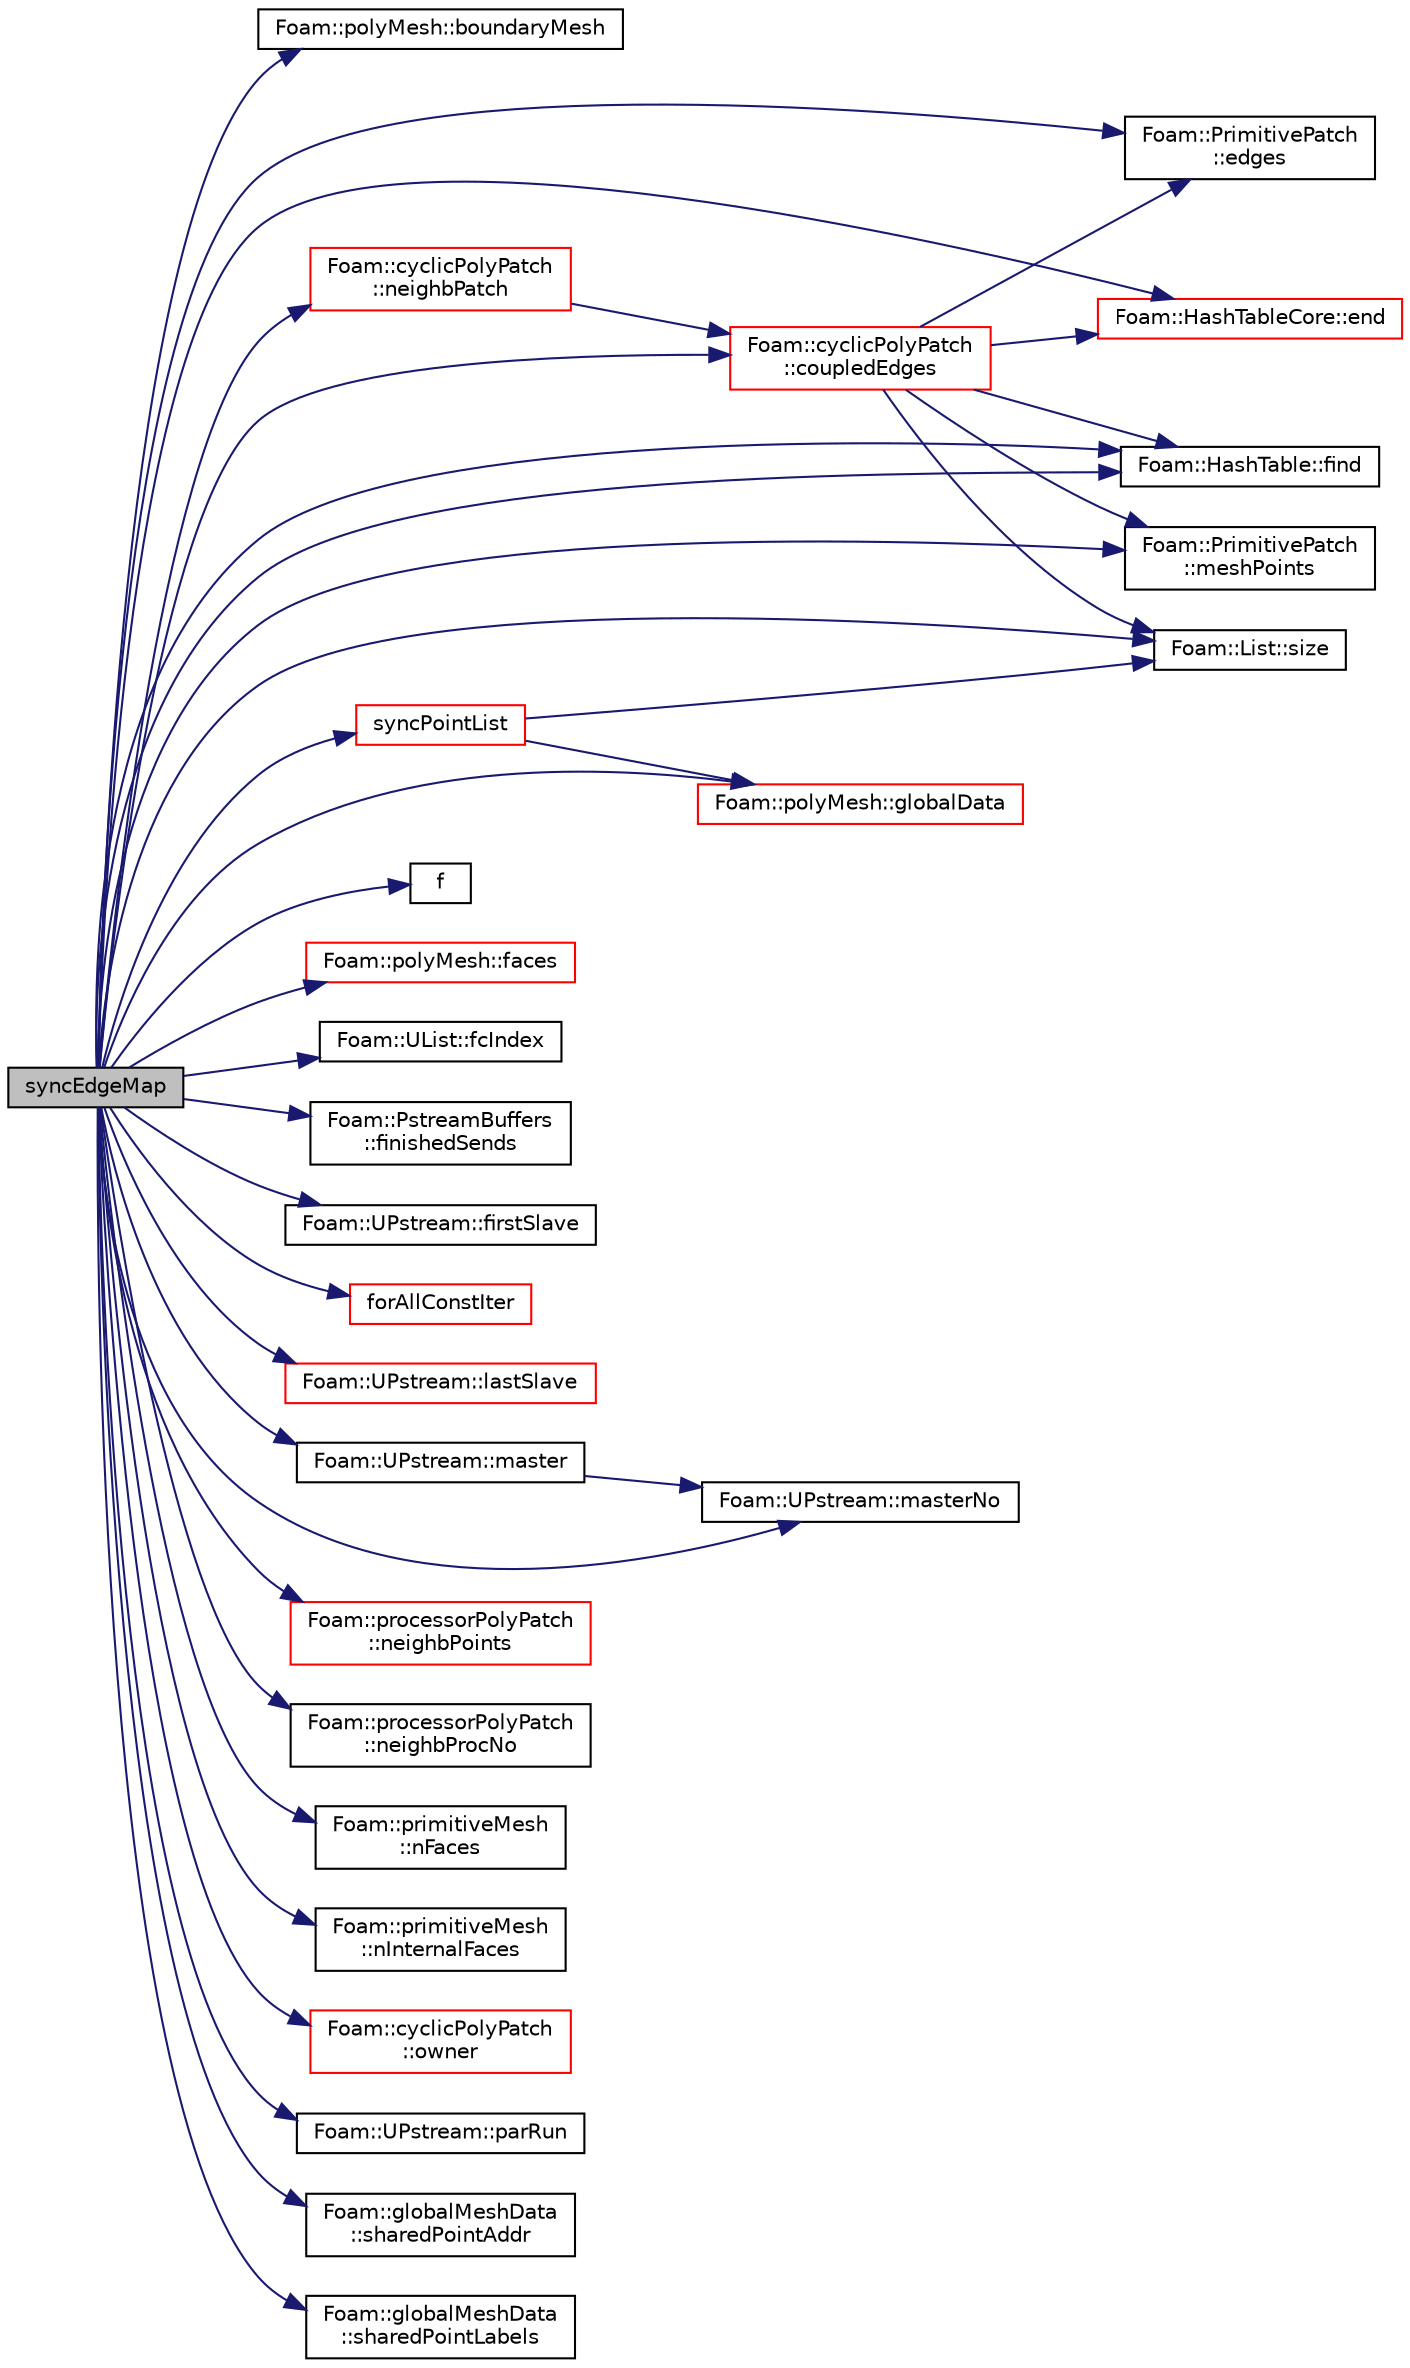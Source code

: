 digraph "syncEdgeMap"
{
  bgcolor="transparent";
  edge [fontname="Helvetica",fontsize="10",labelfontname="Helvetica",labelfontsize="10"];
  node [fontname="Helvetica",fontsize="10",shape=record];
  rankdir="LR";
  Node591 [label="syncEdgeMap",height=0.2,width=0.4,color="black", fillcolor="grey75", style="filled", fontcolor="black"];
  Node591 -> Node592 [color="midnightblue",fontsize="10",style="solid",fontname="Helvetica"];
  Node592 [label="Foam::polyMesh::boundaryMesh",height=0.2,width=0.4,color="black",URL="$a28565.html#a9f2b68c134340291eda6197f47f25484",tooltip="Return boundary mesh. "];
  Node591 -> Node593 [color="midnightblue",fontsize="10",style="solid",fontname="Helvetica"];
  Node593 [label="Foam::cyclicPolyPatch\l::coupledEdges",height=0.2,width=0.4,color="red",URL="$a28589.html#a4c970d354b1bca8ccb1dff0855586ed7",tooltip="Return connected edges (from patch local to neighbour patch local). "];
  Node593 -> Node640 [color="midnightblue",fontsize="10",style="solid",fontname="Helvetica"];
  Node640 [label="Foam::PrimitivePatch\l::edges",height=0.2,width=0.4,color="black",URL="$a28693.html#a21d764179912ddda5c6f95193c289846",tooltip="Return list of edges, address into LOCAL point list. "];
  Node593 -> Node641 [color="midnightblue",fontsize="10",style="solid",fontname="Helvetica"];
  Node641 [label="Foam::HashTableCore::end",height=0.2,width=0.4,color="red",URL="$a26849.html#a540580a296c0ff351686ceb4f27b6fe6",tooltip="iteratorEnd set to beyond the end of any HashTable "];
  Node593 -> Node646 [color="midnightblue",fontsize="10",style="solid",fontname="Helvetica"];
  Node646 [label="Foam::HashTable::find",height=0.2,width=0.4,color="black",URL="$a26841.html#a76b2c74ebd9f33fa9f76261b027ffc11",tooltip="Find and return an iterator set at the hashedEntry. "];
  Node593 -> Node684 [color="midnightblue",fontsize="10",style="solid",fontname="Helvetica"];
  Node684 [label="Foam::PrimitivePatch\l::meshPoints",height=0.2,width=0.4,color="black",URL="$a28693.html#a52e3a457780fe74b31d39dc046bce1d8",tooltip="Return labelList of mesh points in patch. They are constructed. "];
  Node593 -> Node657 [color="midnightblue",fontsize="10",style="solid",fontname="Helvetica"];
  Node657 [label="Foam::List::size",height=0.2,width=0.4,color="black",URL="$a26833.html#a8a5f6fa29bd4b500caf186f60245b384",tooltip="Override size to be inconsistent with allocated storage. "];
  Node591 -> Node640 [color="midnightblue",fontsize="10",style="solid",fontname="Helvetica"];
  Node591 -> Node641 [color="midnightblue",fontsize="10",style="solid",fontname="Helvetica"];
  Node591 -> Node687 [color="midnightblue",fontsize="10",style="solid",fontname="Helvetica"];
  Node687 [label="f",height=0.2,width=0.4,color="black",URL="$a18335.html#a888be93833ac7a23170555c69c690288"];
  Node591 -> Node688 [color="midnightblue",fontsize="10",style="solid",fontname="Helvetica"];
  Node688 [label="Foam::polyMesh::faces",height=0.2,width=0.4,color="red",URL="$a28565.html#a431c0a24765f0bb6d32f6a03ce0e9b57",tooltip="Return raw faces. "];
  Node591 -> Node689 [color="midnightblue",fontsize="10",style="solid",fontname="Helvetica"];
  Node689 [label="Foam::UList::fcIndex",height=0.2,width=0.4,color="black",URL="$a26837.html#a512534dbc231b74b95ff84902c1b2087",tooltip="Return the forward circular index, i.e. the next index. "];
  Node591 -> Node646 [color="midnightblue",fontsize="10",style="solid",fontname="Helvetica"];
  Node591 -> Node646 [color="midnightblue",fontsize="10",style="solid",fontname="Helvetica"];
  Node591 -> Node690 [color="midnightblue",fontsize="10",style="solid",fontname="Helvetica"];
  Node690 [label="Foam::PstreamBuffers\l::finishedSends",height=0.2,width=0.4,color="black",URL="$a27361.html#a9a9e71480e6b0d1b6d8ef3450eb576ce",tooltip="Mark all sends as having been done. This will start receives. "];
  Node591 -> Node691 [color="midnightblue",fontsize="10",style="solid",fontname="Helvetica"];
  Node691 [label="Foam::UPstream::firstSlave",height=0.2,width=0.4,color="black",URL="$a27377.html#acf61876860b10a79aff95e52dd0c533f",tooltip="Process index of first slave. "];
  Node591 -> Node692 [color="midnightblue",fontsize="10",style="solid",fontname="Helvetica"];
  Node692 [label="forAllConstIter",height=0.2,width=0.4,color="red",URL="$a39311.html#ae21e2836509b0fa7f7cedf6493b11b09"];
  Node591 -> Node810 [color="midnightblue",fontsize="10",style="solid",fontname="Helvetica"];
  Node810 [label="Foam::polyMesh::globalData",height=0.2,width=0.4,color="red",URL="$a28565.html#a5e9cb8eb9e52843d336386b13423d19c",tooltip="Return parallel info. "];
  Node591 -> Node926 [color="midnightblue",fontsize="10",style="solid",fontname="Helvetica"];
  Node926 [label="Foam::UPstream::lastSlave",height=0.2,width=0.4,color="red",URL="$a27377.html#a6ba6de79b96f3b7f2d987b2b657f47e1",tooltip="Process index of last slave. "];
  Node591 -> Node845 [color="midnightblue",fontsize="10",style="solid",fontname="Helvetica"];
  Node845 [label="Foam::UPstream::master",height=0.2,width=0.4,color="black",URL="$a27377.html#a36af549940a0aae3733774649594489f",tooltip="Am I the master process. "];
  Node845 -> Node846 [color="midnightblue",fontsize="10",style="solid",fontname="Helvetica"];
  Node846 [label="Foam::UPstream::masterNo",height=0.2,width=0.4,color="black",URL="$a27377.html#a30260fa445b5e3e14a9042269664adde",tooltip="Process index of the master. "];
  Node591 -> Node846 [color="midnightblue",fontsize="10",style="solid",fontname="Helvetica"];
  Node591 -> Node684 [color="midnightblue",fontsize="10",style="solid",fontname="Helvetica"];
  Node591 -> Node927 [color="midnightblue",fontsize="10",style="solid",fontname="Helvetica"];
  Node927 [label="Foam::cyclicPolyPatch\l::neighbPatch",height=0.2,width=0.4,color="red",URL="$a28589.html#a25d2f0ac438fefb7307d924d17ae6248"];
  Node927 -> Node593 [color="midnightblue",fontsize="10",style="solid",fontname="Helvetica"];
  Node591 -> Node934 [color="midnightblue",fontsize="10",style="solid",fontname="Helvetica"];
  Node934 [label="Foam::processorPolyPatch\l::neighbPoints",height=0.2,width=0.4,color="red",URL="$a28609.html#a5b8a0b8b1b53b3b5b15e58da7b789d08",tooltip="Return neighbour point labels. WIP. "];
  Node591 -> Node935 [color="midnightblue",fontsize="10",style="solid",fontname="Helvetica"];
  Node935 [label="Foam::processorPolyPatch\l::neighbProcNo",height=0.2,width=0.4,color="black",URL="$a28609.html#a4d1aa3e127a8e181c7927147575928d3",tooltip="Return neigbour processor number. "];
  Node591 -> Node739 [color="midnightblue",fontsize="10",style="solid",fontname="Helvetica"];
  Node739 [label="Foam::primitiveMesh\l::nFaces",height=0.2,width=0.4,color="black",URL="$a28685.html#abe602c985a3c9ffa67176e969e77ca6f"];
  Node591 -> Node936 [color="midnightblue",fontsize="10",style="solid",fontname="Helvetica"];
  Node936 [label="Foam::primitiveMesh\l::nInternalFaces",height=0.2,width=0.4,color="black",URL="$a28685.html#aa6c7965af1f30d16d9125deb981cbdb0"];
  Node591 -> Node937 [color="midnightblue",fontsize="10",style="solid",fontname="Helvetica"];
  Node937 [label="Foam::cyclicPolyPatch\l::owner",height=0.2,width=0.4,color="red",URL="$a28589.html#a357c5e37e5d7c583fa172625b8c11009",tooltip="Does this side own the patch ? "];
  Node591 -> Node620 [color="midnightblue",fontsize="10",style="solid",fontname="Helvetica"];
  Node620 [label="Foam::UPstream::parRun",height=0.2,width=0.4,color="black",URL="$a27377.html#adbb27f04b5705440fb8b09f278059011",tooltip="Is this a parallel run? "];
  Node591 -> Node939 [color="midnightblue",fontsize="10",style="solid",fontname="Helvetica"];
  Node939 [label="Foam::globalMeshData\l::sharedPointAddr",height=0.2,width=0.4,color="black",URL="$a28485.html#a0dc2a71943c873f0761413d42cf39255",tooltip="Return addressing into the complete globally shared points. "];
  Node591 -> Node940 [color="midnightblue",fontsize="10",style="solid",fontname="Helvetica"];
  Node940 [label="Foam::globalMeshData\l::sharedPointLabels",height=0.2,width=0.4,color="black",URL="$a28485.html#a7ea06a0f94bf7c119a76af3be79bfec2",tooltip="Return indices of local points that are globally shared. "];
  Node591 -> Node657 [color="midnightblue",fontsize="10",style="solid",fontname="Helvetica"];
  Node591 -> Node941 [color="midnightblue",fontsize="10",style="solid",fontname="Helvetica"];
  Node941 [label="syncPointList",height=0.2,width=0.4,color="red",URL="$a28657.html#a197ed77a9101bdfb37253bd3f507c017",tooltip="Synchronize values on all mesh points. "];
  Node941 -> Node657 [color="midnightblue",fontsize="10",style="solid",fontname="Helvetica"];
  Node941 -> Node810 [color="midnightblue",fontsize="10",style="solid",fontname="Helvetica"];
}
